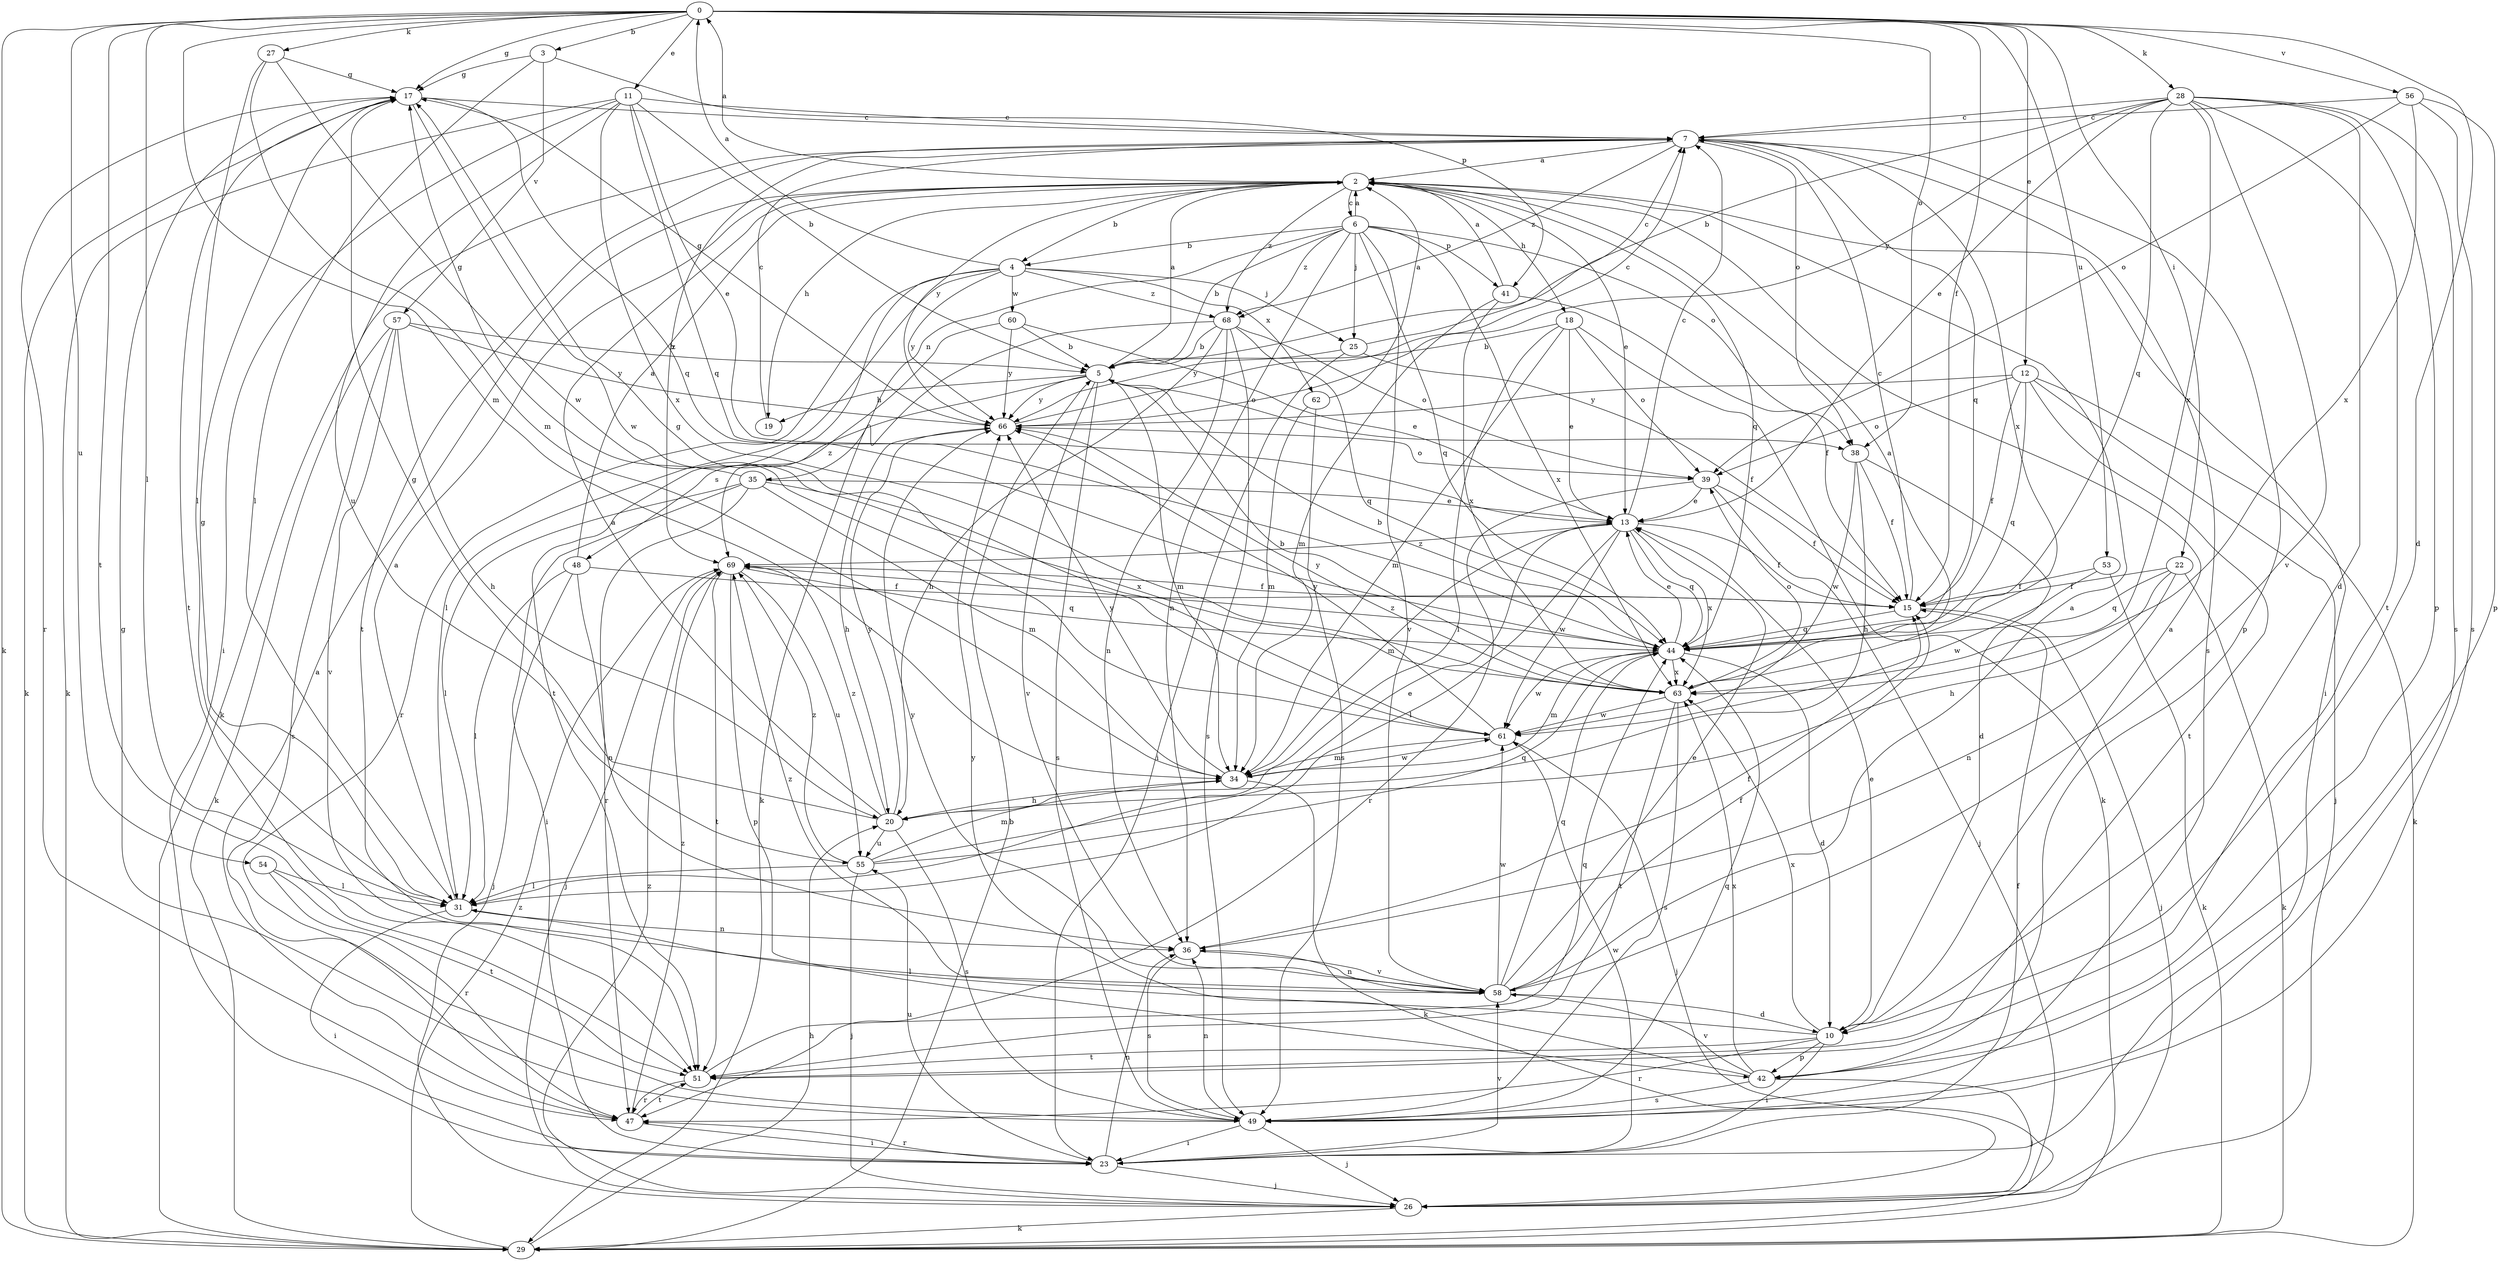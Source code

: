strict digraph  {
0;
2;
3;
4;
5;
6;
7;
10;
11;
12;
13;
15;
17;
18;
19;
20;
22;
23;
25;
26;
27;
28;
29;
31;
34;
35;
36;
38;
39;
41;
42;
44;
47;
48;
49;
51;
53;
54;
55;
56;
57;
58;
60;
61;
62;
63;
66;
68;
69;
0 -> 3  [label=b];
0 -> 10  [label=d];
0 -> 11  [label=e];
0 -> 12  [label=e];
0 -> 15  [label=f];
0 -> 17  [label=g];
0 -> 22  [label=i];
0 -> 27  [label=k];
0 -> 28  [label=k];
0 -> 29  [label=k];
0 -> 31  [label=l];
0 -> 34  [label=m];
0 -> 38  [label=o];
0 -> 51  [label=t];
0 -> 53  [label=u];
0 -> 54  [label=u];
0 -> 56  [label=v];
2 -> 0  [label=a];
2 -> 4  [label=b];
2 -> 6  [label=c];
2 -> 13  [label=e];
2 -> 18  [label=h];
2 -> 19  [label=h];
2 -> 23  [label=i];
2 -> 44  [label=q];
2 -> 66  [label=y];
2 -> 68  [label=z];
3 -> 17  [label=g];
3 -> 31  [label=l];
3 -> 41  [label=p];
3 -> 57  [label=v];
4 -> 0  [label=a];
4 -> 25  [label=j];
4 -> 31  [label=l];
4 -> 47  [label=r];
4 -> 51  [label=t];
4 -> 60  [label=w];
4 -> 62  [label=x];
4 -> 66  [label=y];
4 -> 68  [label=z];
5 -> 2  [label=a];
5 -> 19  [label=h];
5 -> 34  [label=m];
5 -> 38  [label=o];
5 -> 48  [label=s];
5 -> 49  [label=s];
5 -> 58  [label=v];
5 -> 66  [label=y];
6 -> 2  [label=a];
6 -> 4  [label=b];
6 -> 5  [label=b];
6 -> 25  [label=j];
6 -> 35  [label=n];
6 -> 36  [label=n];
6 -> 38  [label=o];
6 -> 41  [label=p];
6 -> 44  [label=q];
6 -> 58  [label=v];
6 -> 63  [label=x];
6 -> 68  [label=z];
7 -> 2  [label=a];
7 -> 29  [label=k];
7 -> 38  [label=o];
7 -> 42  [label=p];
7 -> 44  [label=q];
7 -> 49  [label=s];
7 -> 51  [label=t];
7 -> 63  [label=x];
7 -> 68  [label=z];
7 -> 69  [label=z];
10 -> 2  [label=a];
10 -> 13  [label=e];
10 -> 23  [label=i];
10 -> 31  [label=l];
10 -> 42  [label=p];
10 -> 47  [label=r];
10 -> 51  [label=t];
10 -> 63  [label=x];
11 -> 5  [label=b];
11 -> 7  [label=c];
11 -> 13  [label=e];
11 -> 23  [label=i];
11 -> 29  [label=k];
11 -> 44  [label=q];
11 -> 55  [label=u];
11 -> 63  [label=x];
12 -> 15  [label=f];
12 -> 26  [label=j];
12 -> 29  [label=k];
12 -> 39  [label=o];
12 -> 44  [label=q];
12 -> 51  [label=t];
12 -> 66  [label=y];
13 -> 7  [label=c];
13 -> 15  [label=f];
13 -> 31  [label=l];
13 -> 34  [label=m];
13 -> 44  [label=q];
13 -> 61  [label=w];
13 -> 63  [label=x];
13 -> 69  [label=z];
15 -> 7  [label=c];
15 -> 26  [label=j];
15 -> 44  [label=q];
17 -> 7  [label=c];
17 -> 29  [label=k];
17 -> 44  [label=q];
17 -> 47  [label=r];
17 -> 51  [label=t];
17 -> 61  [label=w];
18 -> 5  [label=b];
18 -> 13  [label=e];
18 -> 29  [label=k];
18 -> 31  [label=l];
18 -> 34  [label=m];
18 -> 39  [label=o];
19 -> 7  [label=c];
20 -> 2  [label=a];
20 -> 17  [label=g];
20 -> 49  [label=s];
20 -> 55  [label=u];
20 -> 66  [label=y];
20 -> 69  [label=z];
22 -> 15  [label=f];
22 -> 20  [label=h];
22 -> 29  [label=k];
22 -> 36  [label=n];
22 -> 44  [label=q];
23 -> 15  [label=f];
23 -> 26  [label=j];
23 -> 36  [label=n];
23 -> 47  [label=r];
23 -> 55  [label=u];
23 -> 58  [label=v];
23 -> 61  [label=w];
25 -> 7  [label=c];
25 -> 15  [label=f];
25 -> 23  [label=i];
25 -> 66  [label=y];
26 -> 29  [label=k];
26 -> 69  [label=z];
27 -> 17  [label=g];
27 -> 31  [label=l];
27 -> 34  [label=m];
27 -> 61  [label=w];
28 -> 5  [label=b];
28 -> 7  [label=c];
28 -> 10  [label=d];
28 -> 13  [label=e];
28 -> 42  [label=p];
28 -> 44  [label=q];
28 -> 49  [label=s];
28 -> 51  [label=t];
28 -> 58  [label=v];
28 -> 63  [label=x];
28 -> 66  [label=y];
29 -> 5  [label=b];
29 -> 20  [label=h];
29 -> 69  [label=z];
31 -> 2  [label=a];
31 -> 17  [label=g];
31 -> 23  [label=i];
31 -> 36  [label=n];
34 -> 20  [label=h];
34 -> 29  [label=k];
34 -> 61  [label=w];
34 -> 66  [label=y];
35 -> 13  [label=e];
35 -> 17  [label=g];
35 -> 23  [label=i];
35 -> 31  [label=l];
35 -> 34  [label=m];
35 -> 47  [label=r];
35 -> 63  [label=x];
36 -> 15  [label=f];
36 -> 49  [label=s];
36 -> 58  [label=v];
38 -> 10  [label=d];
38 -> 15  [label=f];
38 -> 20  [label=h];
38 -> 61  [label=w];
39 -> 13  [label=e];
39 -> 15  [label=f];
39 -> 26  [label=j];
39 -> 47  [label=r];
41 -> 2  [label=a];
41 -> 15  [label=f];
41 -> 34  [label=m];
41 -> 63  [label=x];
42 -> 26  [label=j];
42 -> 49  [label=s];
42 -> 58  [label=v];
42 -> 63  [label=x];
42 -> 66  [label=y];
44 -> 5  [label=b];
44 -> 10  [label=d];
44 -> 13  [label=e];
44 -> 34  [label=m];
44 -> 61  [label=w];
44 -> 63  [label=x];
44 -> 69  [label=z];
47 -> 2  [label=a];
47 -> 23  [label=i];
47 -> 51  [label=t];
47 -> 69  [label=z];
48 -> 2  [label=a];
48 -> 15  [label=f];
48 -> 26  [label=j];
48 -> 31  [label=l];
48 -> 36  [label=n];
49 -> 17  [label=g];
49 -> 23  [label=i];
49 -> 26  [label=j];
49 -> 36  [label=n];
49 -> 44  [label=q];
51 -> 44  [label=q];
51 -> 47  [label=r];
53 -> 15  [label=f];
53 -> 29  [label=k];
53 -> 61  [label=w];
54 -> 31  [label=l];
54 -> 47  [label=r];
54 -> 51  [label=t];
55 -> 13  [label=e];
55 -> 26  [label=j];
55 -> 31  [label=l];
55 -> 34  [label=m];
55 -> 44  [label=q];
55 -> 69  [label=z];
56 -> 7  [label=c];
56 -> 39  [label=o];
56 -> 42  [label=p];
56 -> 49  [label=s];
56 -> 63  [label=x];
57 -> 5  [label=b];
57 -> 20  [label=h];
57 -> 29  [label=k];
57 -> 49  [label=s];
57 -> 58  [label=v];
57 -> 66  [label=y];
58 -> 2  [label=a];
58 -> 10  [label=d];
58 -> 13  [label=e];
58 -> 15  [label=f];
58 -> 36  [label=n];
58 -> 44  [label=q];
58 -> 61  [label=w];
58 -> 66  [label=y];
58 -> 69  [label=z];
60 -> 5  [label=b];
60 -> 13  [label=e];
60 -> 66  [label=y];
60 -> 69  [label=z];
61 -> 17  [label=g];
61 -> 26  [label=j];
61 -> 34  [label=m];
61 -> 66  [label=y];
62 -> 2  [label=a];
62 -> 34  [label=m];
62 -> 49  [label=s];
63 -> 2  [label=a];
63 -> 5  [label=b];
63 -> 39  [label=o];
63 -> 49  [label=s];
63 -> 51  [label=t];
63 -> 61  [label=w];
63 -> 66  [label=y];
66 -> 7  [label=c];
66 -> 17  [label=g];
66 -> 20  [label=h];
66 -> 39  [label=o];
68 -> 5  [label=b];
68 -> 20  [label=h];
68 -> 29  [label=k];
68 -> 36  [label=n];
68 -> 39  [label=o];
68 -> 44  [label=q];
68 -> 49  [label=s];
69 -> 15  [label=f];
69 -> 26  [label=j];
69 -> 42  [label=p];
69 -> 44  [label=q];
69 -> 51  [label=t];
69 -> 55  [label=u];
}

